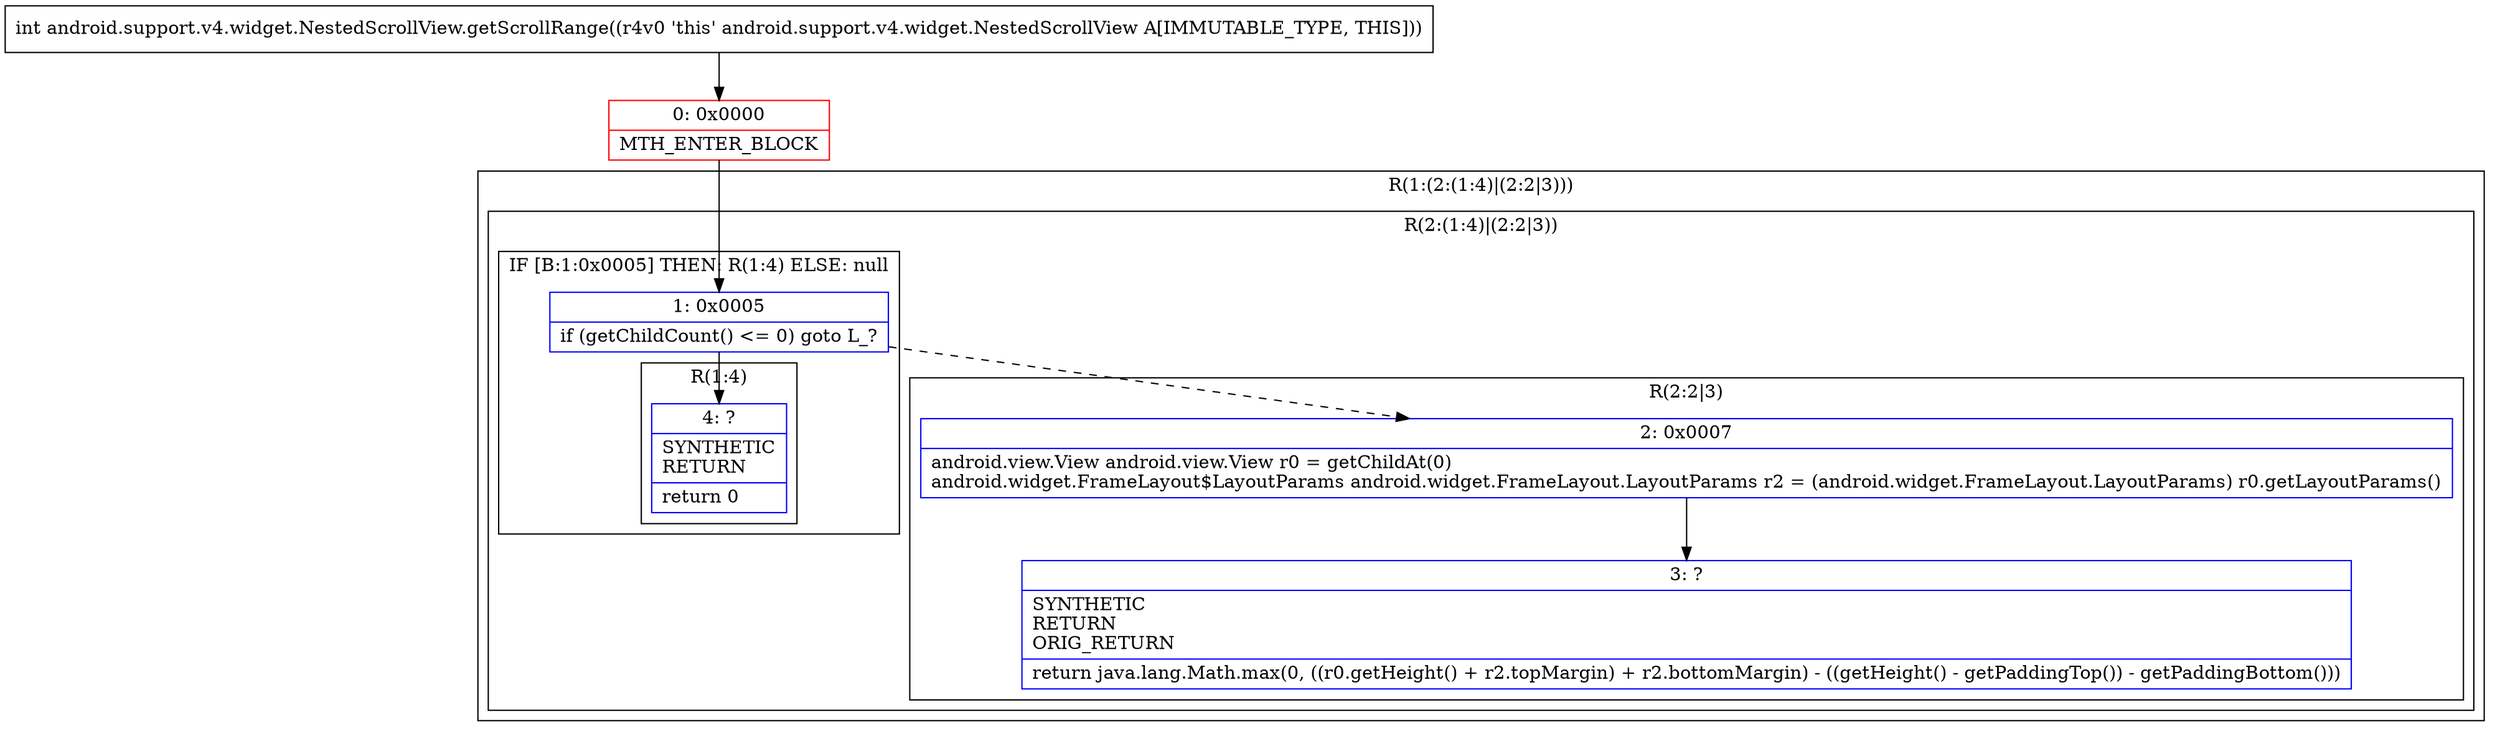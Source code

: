 digraph "CFG forandroid.support.v4.widget.NestedScrollView.getScrollRange()I" {
subgraph cluster_Region_1645504883 {
label = "R(1:(2:(1:4)|(2:2|3)))";
node [shape=record,color=blue];
subgraph cluster_Region_974736730 {
label = "R(2:(1:4)|(2:2|3))";
node [shape=record,color=blue];
subgraph cluster_IfRegion_2057770501 {
label = "IF [B:1:0x0005] THEN: R(1:4) ELSE: null";
node [shape=record,color=blue];
Node_1 [shape=record,label="{1\:\ 0x0005|if (getChildCount() \<= 0) goto L_?\l}"];
subgraph cluster_Region_1788512402 {
label = "R(1:4)";
node [shape=record,color=blue];
Node_4 [shape=record,label="{4\:\ ?|SYNTHETIC\lRETURN\l|return 0\l}"];
}
}
subgraph cluster_Region_843433685 {
label = "R(2:2|3)";
node [shape=record,color=blue];
Node_2 [shape=record,label="{2\:\ 0x0007|android.view.View android.view.View r0 = getChildAt(0)\landroid.widget.FrameLayout$LayoutParams android.widget.FrameLayout.LayoutParams r2 = (android.widget.FrameLayout.LayoutParams) r0.getLayoutParams()\l}"];
Node_3 [shape=record,label="{3\:\ ?|SYNTHETIC\lRETURN\lORIG_RETURN\l|return java.lang.Math.max(0, ((r0.getHeight() + r2.topMargin) + r2.bottomMargin) \- ((getHeight() \- getPaddingTop()) \- getPaddingBottom()))\l}"];
}
}
}
Node_0 [shape=record,color=red,label="{0\:\ 0x0000|MTH_ENTER_BLOCK\l}"];
MethodNode[shape=record,label="{int android.support.v4.widget.NestedScrollView.getScrollRange((r4v0 'this' android.support.v4.widget.NestedScrollView A[IMMUTABLE_TYPE, THIS])) }"];
MethodNode -> Node_0;
Node_1 -> Node_2[style=dashed];
Node_1 -> Node_4;
Node_2 -> Node_3;
Node_0 -> Node_1;
}


